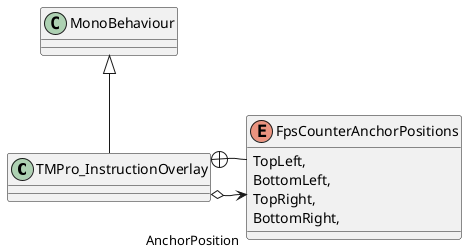 @startuml
class TMPro_InstructionOverlay {
}
enum FpsCounterAnchorPositions {
    TopLeft,
    BottomLeft,
    TopRight,
    BottomRight,
}
MonoBehaviour <|-- TMPro_InstructionOverlay
TMPro_InstructionOverlay o-> "AnchorPosition" FpsCounterAnchorPositions
TMPro_InstructionOverlay +-- FpsCounterAnchorPositions
@enduml
